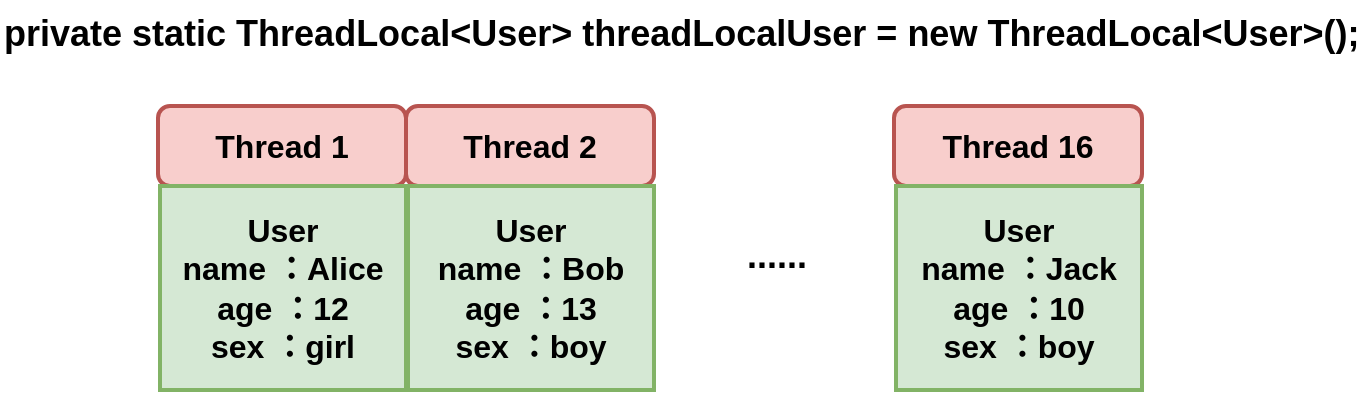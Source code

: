 <mxfile version="12.6.5" type="device"><diagram id="03cR2_w7WfKYq1h7C0eT" name="Page-1"><mxGraphModel dx="1154" dy="311" grid="0" gridSize="10" guides="1" tooltips="1" connect="1" arrows="1" fold="1" page="0" pageScale="1" pageWidth="827" pageHeight="1169" math="0" shadow="0"><root><mxCell id="0"/><mxCell id="1" parent="0"/><mxCell id="ahyxcycgym8GGsZM3SeS-1" value="Thread 1" style="rounded=1;whiteSpace=wrap;html=1;strokeWidth=2;fillColor=#f8cecc;strokeColor=#b85450;fontStyle=1;fontSize=16;" vertex="1" parent="1"><mxGeometry x="20" y="157" width="124" height="40" as="geometry"/></mxCell><mxCell id="ahyxcycgym8GGsZM3SeS-3" value="User&lt;br style=&quot;font-size: 16px;&quot;&gt;name ：Alice&lt;br style=&quot;font-size: 16px;&quot;&gt;age ：12&lt;br style=&quot;font-size: 16px;&quot;&gt;sex ：girl" style="rounded=0;whiteSpace=wrap;html=1;strokeWidth=2;fillColor=#d5e8d4;strokeColor=#82b366;fontSize=16;fontStyle=1" vertex="1" parent="1"><mxGeometry x="21" y="197" width="123" height="102" as="geometry"/></mxCell><mxCell id="ahyxcycgym8GGsZM3SeS-8" value="Thread 2" style="rounded=1;whiteSpace=wrap;html=1;strokeWidth=2;fillColor=#f8cecc;strokeColor=#b85450;fontStyle=1;fontSize=16;" vertex="1" parent="1"><mxGeometry x="144" y="157" width="124" height="40" as="geometry"/></mxCell><mxCell id="ahyxcycgym8GGsZM3SeS-9" value="User&lt;br style=&quot;font-size: 16px&quot;&gt;name ：Bob&lt;br style=&quot;font-size: 16px&quot;&gt;age ：13&lt;br style=&quot;font-size: 16px&quot;&gt;sex ：boy" style="rounded=0;whiteSpace=wrap;html=1;strokeWidth=2;fillColor=#d5e8d4;strokeColor=#82b366;fontSize=16;fontStyle=1" vertex="1" parent="1"><mxGeometry x="145" y="197" width="123" height="102" as="geometry"/></mxCell><mxCell id="ahyxcycgym8GGsZM3SeS-10" value="Thread 16" style="rounded=1;whiteSpace=wrap;html=1;strokeWidth=2;fillColor=#f8cecc;strokeColor=#b85450;fontStyle=1;fontSize=16;" vertex="1" parent="1"><mxGeometry x="388" y="157" width="124" height="40" as="geometry"/></mxCell><mxCell id="ahyxcycgym8GGsZM3SeS-11" value="User&lt;br style=&quot;font-size: 16px&quot;&gt;name ：Jack&lt;br style=&quot;font-size: 16px&quot;&gt;age ：10&lt;br style=&quot;font-size: 16px&quot;&gt;sex ：boy" style="rounded=0;whiteSpace=wrap;html=1;strokeWidth=2;fillColor=#d5e8d4;strokeColor=#82b366;fontSize=16;fontStyle=1" vertex="1" parent="1"><mxGeometry x="389" y="197" width="123" height="102" as="geometry"/></mxCell><mxCell id="ahyxcycgym8GGsZM3SeS-12" value="......" style="text;html=1;align=center;verticalAlign=middle;resizable=0;points=[];autosize=1;fontSize=18;fontStyle=1" vertex="1" parent="1"><mxGeometry x="309" y="219" width="40" height="26" as="geometry"/></mxCell><mxCell id="ahyxcycgym8GGsZM3SeS-13" value="private static ThreadLocal&amp;lt;User&amp;gt; threadLocalUser = new ThreadLocal&amp;lt;User&amp;gt;();" style="text;html=1;fontSize=18;fontStyle=1" vertex="1" parent="1"><mxGeometry x="-59" y="104" width="557" height="36" as="geometry"/></mxCell></root></mxGraphModel></diagram></mxfile>
